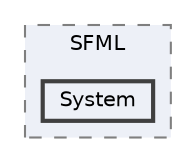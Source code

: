 digraph "External/SFML/include/SFML/System"
{
 // LATEX_PDF_SIZE
  bgcolor="transparent";
  edge [fontname=Helvetica,fontsize=10,labelfontname=Helvetica,labelfontsize=10];
  node [fontname=Helvetica,fontsize=10,shape=box,height=0.2,width=0.4];
  compound=true
  subgraph clusterdir_a658a554338ee7c31c071340880fde12 {
    graph [ bgcolor="#edf0f7", pencolor="grey50", label="SFML", fontname=Helvetica,fontsize=10 style="filled,dashed", URL="dir_a658a554338ee7c31c071340880fde12.html",tooltip=""]
  dir_5ec7162ef38f6b15524141f971eca68e [label="System", fillcolor="#edf0f7", color="grey25", style="filled,bold", URL="dir_5ec7162ef38f6b15524141f971eca68e.html",tooltip=""];
  }
}
